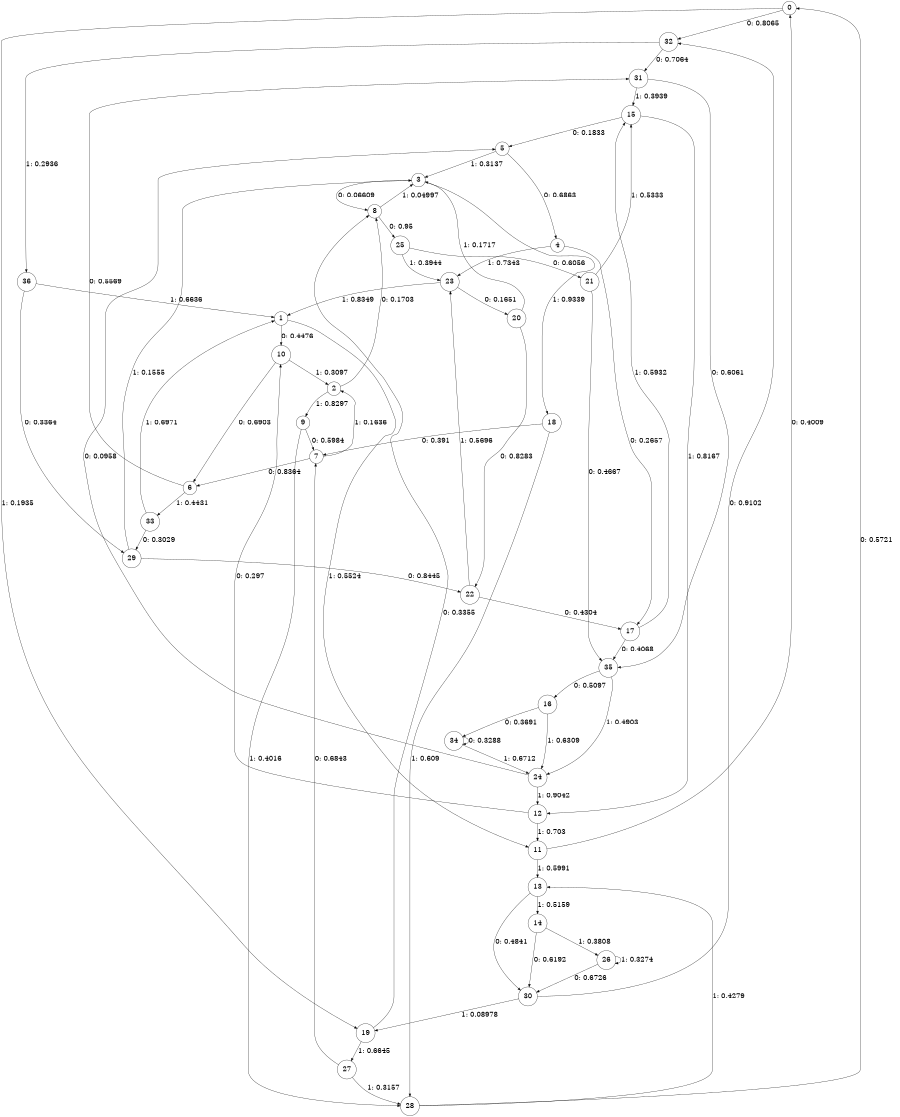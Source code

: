 digraph "ch24randomL6" {
size = "6,8.5";
ratio = "fill";
node [shape = circle];
node [fontsize = 24];
edge [fontsize = 24];
0 -> 32 [label = "0: 0.8065   "];
0 -> 19 [label = "1: 0.1935   "];
1 -> 10 [label = "0: 0.4476   "];
1 -> 11 [label = "1: 0.5524   "];
2 -> 8 [label = "0: 0.1703   "];
2 -> 9 [label = "1: 0.8297   "];
3 -> 8 [label = "0: 0.06609  "];
3 -> 18 [label = "1: 0.9339   "];
4 -> 17 [label = "0: 0.2657   "];
4 -> 23 [label = "1: 0.7343   "];
5 -> 4 [label = "0: 0.6863   "];
5 -> 3 [label = "1: 0.3137   "];
6 -> 31 [label = "0: 0.5569   "];
6 -> 33 [label = "1: 0.4431   "];
7 -> 6 [label = "0: 0.8364   "];
7 -> 2 [label = "1: 0.1636   "];
8 -> 25 [label = "0: 0.95     "];
8 -> 3 [label = "1: 0.04997  "];
9 -> 7 [label = "0: 0.5984   "];
9 -> 28 [label = "1: 0.4016   "];
10 -> 6 [label = "0: 0.6903   "];
10 -> 2 [label = "1: 0.3097   "];
11 -> 0 [label = "0: 0.4009   "];
11 -> 13 [label = "1: 0.5991   "];
12 -> 10 [label = "0: 0.297    "];
12 -> 11 [label = "1: 0.703    "];
13 -> 30 [label = "0: 0.4841   "];
13 -> 14 [label = "1: 0.5159   "];
14 -> 30 [label = "0: 0.6192   "];
14 -> 26 [label = "1: 0.3808   "];
15 -> 5 [label = "0: 0.1833   "];
15 -> 12 [label = "1: 0.8167   "];
16 -> 34 [label = "0: 0.3691   "];
16 -> 24 [label = "1: 0.6309   "];
17 -> 35 [label = "0: 0.4068   "];
17 -> 15 [label = "1: 0.5932   "];
18 -> 7 [label = "0: 0.391    "];
18 -> 28 [label = "1: 0.609    "];
19 -> 8 [label = "0: 0.3355   "];
19 -> 27 [label = "1: 0.6645   "];
20 -> 22 [label = "0: 0.8283   "];
20 -> 3 [label = "1: 0.1717   "];
21 -> 35 [label = "0: 0.4667   "];
21 -> 15 [label = "1: 0.5333   "];
22 -> 17 [label = "0: 0.4304   "];
22 -> 23 [label = "1: 0.5696   "];
23 -> 20 [label = "0: 0.1651   "];
23 -> 1 [label = "1: 0.8349   "];
24 -> 5 [label = "0: 0.0958   "];
24 -> 12 [label = "1: 0.9042   "];
25 -> 21 [label = "0: 0.6056   "];
25 -> 23 [label = "1: 0.3944   "];
26 -> 30 [label = "0: 0.6726   "];
26 -> 26 [label = "1: 0.3274   "];
27 -> 7 [label = "0: 0.6843   "];
27 -> 28 [label = "1: 0.3157   "];
28 -> 0 [label = "0: 0.5721   "];
28 -> 13 [label = "1: 0.4279   "];
29 -> 22 [label = "0: 0.8445   "];
29 -> 3 [label = "1: 0.1555   "];
30 -> 32 [label = "0: 0.9102   "];
30 -> 19 [label = "1: 0.08978  "];
31 -> 35 [label = "0: 0.6061   "];
31 -> 15 [label = "1: 0.3939   "];
32 -> 31 [label = "0: 0.7064   "];
32 -> 36 [label = "1: 0.2936   "];
33 -> 29 [label = "0: 0.3029   "];
33 -> 1 [label = "1: 0.6971   "];
34 -> 34 [label = "0: 0.3288   "];
34 -> 24 [label = "1: 0.6712   "];
35 -> 16 [label = "0: 0.5097   "];
35 -> 24 [label = "1: 0.4903   "];
36 -> 29 [label = "0: 0.3364   "];
36 -> 1 [label = "1: 0.6636   "];
}